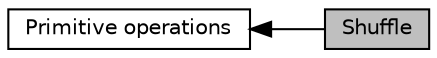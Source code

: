 digraph "Shuffle"
{
  edge [fontname="Helvetica",fontsize="10",labelfontname="Helvetica",labelfontsize="10"];
  node [fontname="Helvetica",fontsize="10",shape=record];
  rankdir=LR;
  Node1 [label="Primitive operations",height=0.2,width=0.4,color="black", fillcolor="white", style="filled",URL="$group__c__api__primitive.html"];
  Node0 [label="Shuffle",height=0.2,width=0.4,color="black", fillcolor="grey75", style="filled", fontcolor="black"];
  Node1->Node0 [shape=plaintext, dir="back", style="solid"];
}
